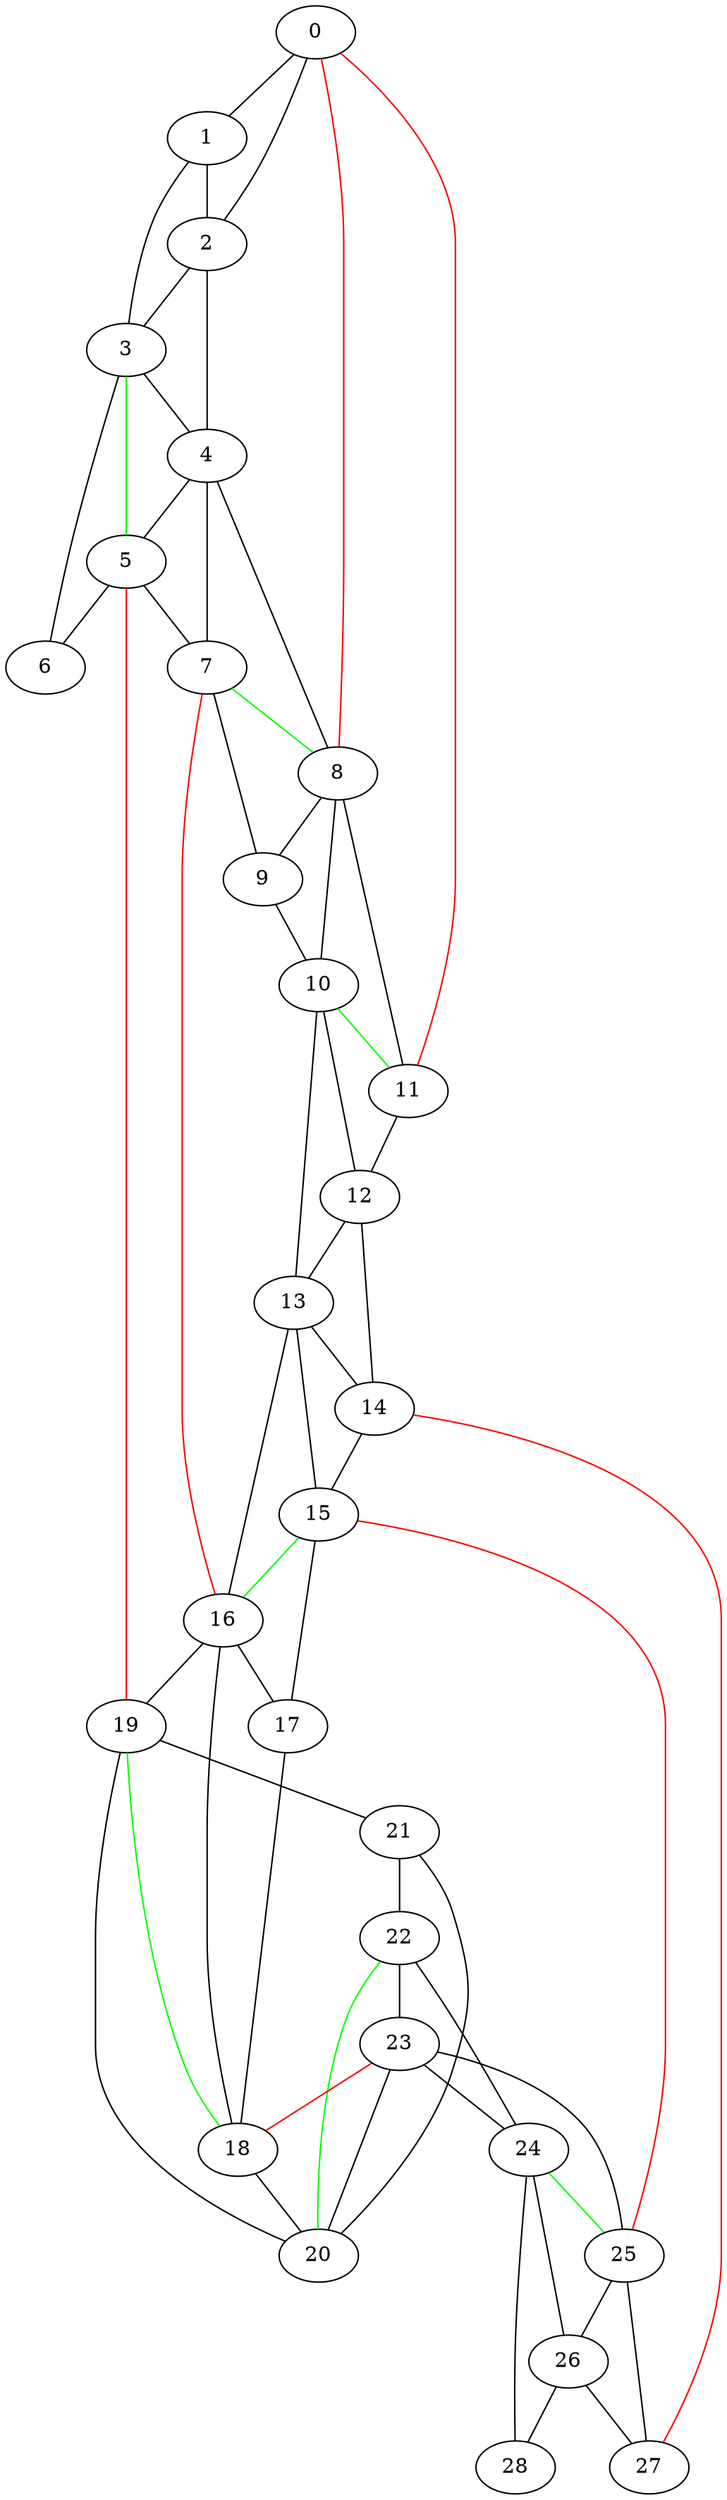graph G {
0[pos = "0, 0!"];
1[pos = "199.822, 0!"];
2[pos = "100.089, 173.154!"];
3[pos = "200.178, 346.307!"];
4[pos = "0.355315, 346.307!"];
5[pos = "-99.2491, 519.536!"];
6[pos = "0.839716, 692.689!"];
7[pos = "-199.467, 346.456!"];
8[pos = "-199.822, -9.47464e-005!"];
9[pos = "-299.427, 173.228!"];
10[pos = "-399.645, 0.149!"];
11[pos = "-100.089, -173.154!"];
12[pos = "-499.734, -173.005!"];
13[pos = "-599.467, 0.149041!"];
14[pos = "-799.289, 0.149081!"];
15[pos = "-699.201, 173.303!"];
16[pos = "-399.289, 346.457!"];
17[pos = "-599.112, 346.457!"];
18[pos = "-499.023, 519.61!"];
19[pos = "-198.983, 692.689!"];
20[pos = "-398.805, 692.689!"];
21[pos = "-298.716, 865.843!"];
22[pos = "-699.227, 866.481!"];
23[pos = "-599.493, 693.328!"];
24[pos = "-799.315, 693.327!"];
25[pos = "-799.681, 347.026!"];
26[pos = "-899.415, 520.18!"];
27[pos = "-999.503, 347.026!"];
28[pos = "-999.138, 693.339!"];
0--1 [color="black", penwidth = "1"];
0--2 [color="black", penwidth = "1"];
1--2 [color="black", penwidth = "1"];
1--3 [color="black", penwidth = "1"];
2--3 [color="black", penwidth = "1"];
2--4 [color="black", penwidth = "1"];
3--4 [color="black", penwidth = "1"];
3--5 [color="green", penwidth = "1"];
4--5 [color="black", penwidth = "1"];
3--6 [color="black", penwidth = "1"];
5--6 [color="black", penwidth = "1"];
4--7 [color="black", penwidth = "1"];
5--7 [color="black", penwidth = "1"];
4--8 [color="black", penwidth = "1"];
7--8 [color="green", penwidth = "1"];
7--9 [color="black", penwidth = "1"];
8--9 [color="black", penwidth = "1"];
8--10 [color="black", penwidth = "1"];
9--10 [color="black", penwidth = "1"];
8--11 [color="black", penwidth = "1"];
10--11 [color="green", penwidth = "1"];
10--12 [color="black", penwidth = "1"];
11--12 [color="black", penwidth = "1"];
10--13 [color="black", penwidth = "1"];
12--13 [color="black", penwidth = "1"];
12--14 [color="black", penwidth = "1"];
13--14 [color="black", penwidth = "1"];
13--15 [color="black", penwidth = "1"];
14--15 [color="black", penwidth = "1"];
13--16 [color="black", penwidth = "1"];
15--16 [color="green", penwidth = "1"];
15--17 [color="black", penwidth = "1"];
16--17 [color="black", penwidth = "1"];
16--18 [color="black", penwidth = "1"];
17--18 [color="black", penwidth = "1"];
16--19 [color="black", penwidth = "1"];
18--19 [color="green", penwidth = "1"];
18--20 [color="black", penwidth = "1"];
19--20 [color="black", penwidth = "1"];
19--21 [color="black", penwidth = "1"];
20--21 [color="black", penwidth = "1"];
20--22 [color="green", penwidth = "1"];
21--22 [color="black", penwidth = "1"];
20--23 [color="black", penwidth = "1"];
22--23 [color="black", penwidth = "1"];
22--24 [color="black", penwidth = "1"];
23--24 [color="black", penwidth = "1"];
23--25 [color="black", penwidth = "1"];
24--25 [color="green", penwidth = "1"];
24--26 [color="black", penwidth = "1"];
25--26 [color="black", penwidth = "1"];
25--27 [color="black", penwidth = "1"];
26--27 [color="black", penwidth = "1"];
24--28 [color="black", penwidth = "1"];
26--28 [color="black", penwidth = "1"];
8--0 [color="red", penwidth = "1"];
11--0 [color="red", penwidth = "1"];
16--7 [color="red", penwidth = "1"];
19--5 [color="red", penwidth = "1"];
23--18 [color="red", penwidth = "1"];
25--15 [color="red", penwidth = "1"];
27--14 [color="red", penwidth = "1"];
}
